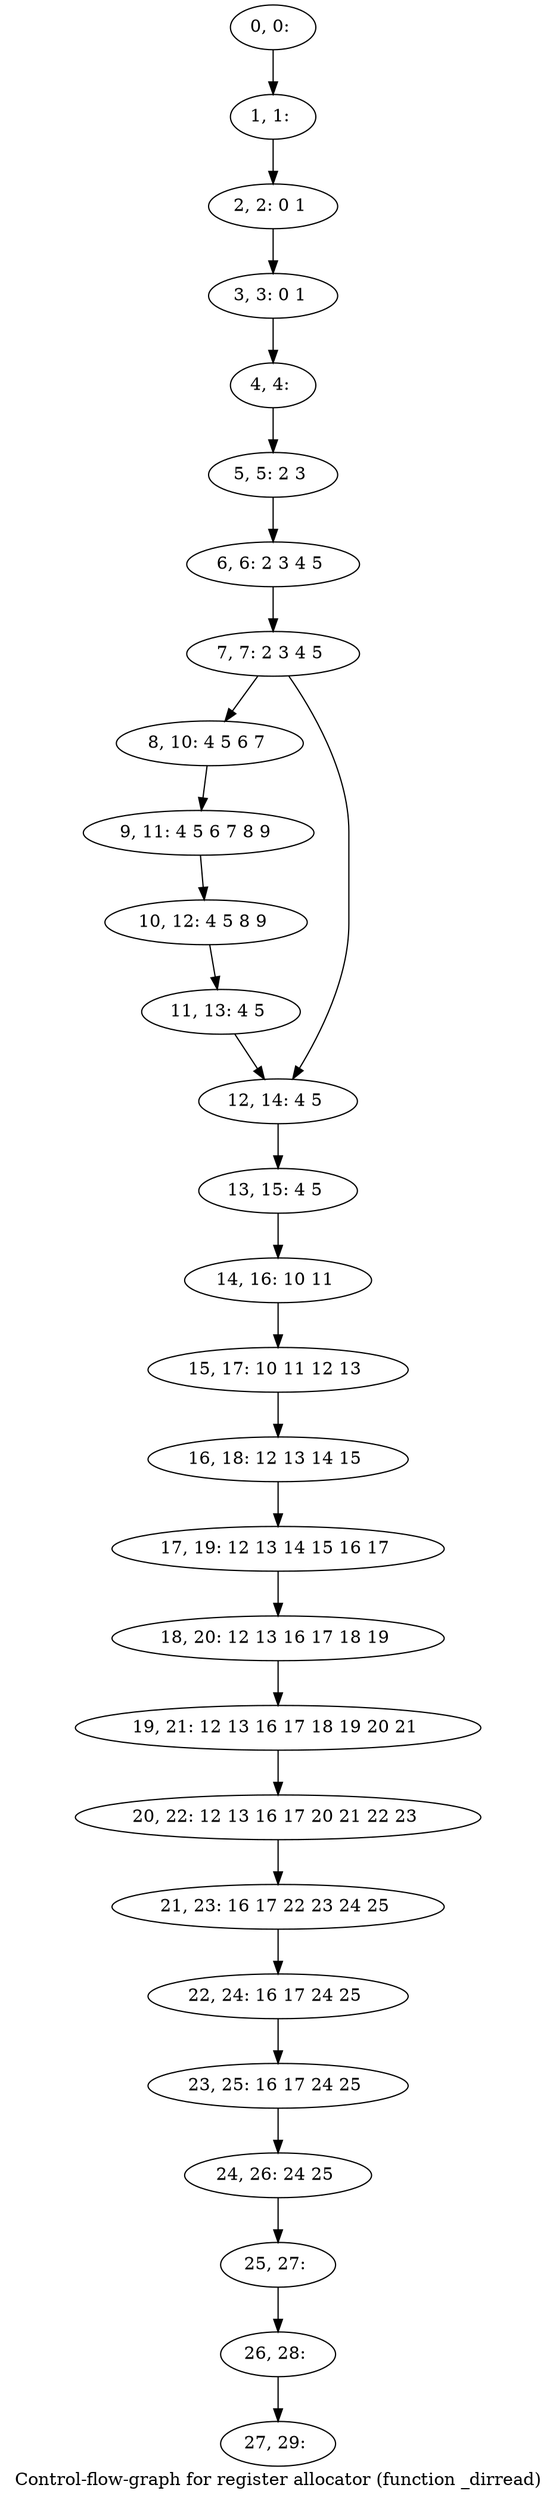 digraph G {
graph [label="Control-flow-graph for register allocator (function _dirread)"]
0[label="0, 0: "];
1[label="1, 1: "];
2[label="2, 2: 0 1 "];
3[label="3, 3: 0 1 "];
4[label="4, 4: "];
5[label="5, 5: 2 3 "];
6[label="6, 6: 2 3 4 5 "];
7[label="7, 7: 2 3 4 5 "];
8[label="8, 10: 4 5 6 7 "];
9[label="9, 11: 4 5 6 7 8 9 "];
10[label="10, 12: 4 5 8 9 "];
11[label="11, 13: 4 5 "];
12[label="12, 14: 4 5 "];
13[label="13, 15: 4 5 "];
14[label="14, 16: 10 11 "];
15[label="15, 17: 10 11 12 13 "];
16[label="16, 18: 12 13 14 15 "];
17[label="17, 19: 12 13 14 15 16 17 "];
18[label="18, 20: 12 13 16 17 18 19 "];
19[label="19, 21: 12 13 16 17 18 19 20 21 "];
20[label="20, 22: 12 13 16 17 20 21 22 23 "];
21[label="21, 23: 16 17 22 23 24 25 "];
22[label="22, 24: 16 17 24 25 "];
23[label="23, 25: 16 17 24 25 "];
24[label="24, 26: 24 25 "];
25[label="25, 27: "];
26[label="26, 28: "];
27[label="27, 29: "];
0->1 ;
1->2 ;
2->3 ;
3->4 ;
4->5 ;
5->6 ;
6->7 ;
7->8 ;
7->12 ;
8->9 ;
9->10 ;
10->11 ;
11->12 ;
12->13 ;
13->14 ;
14->15 ;
15->16 ;
16->17 ;
17->18 ;
18->19 ;
19->20 ;
20->21 ;
21->22 ;
22->23 ;
23->24 ;
24->25 ;
25->26 ;
26->27 ;
}
